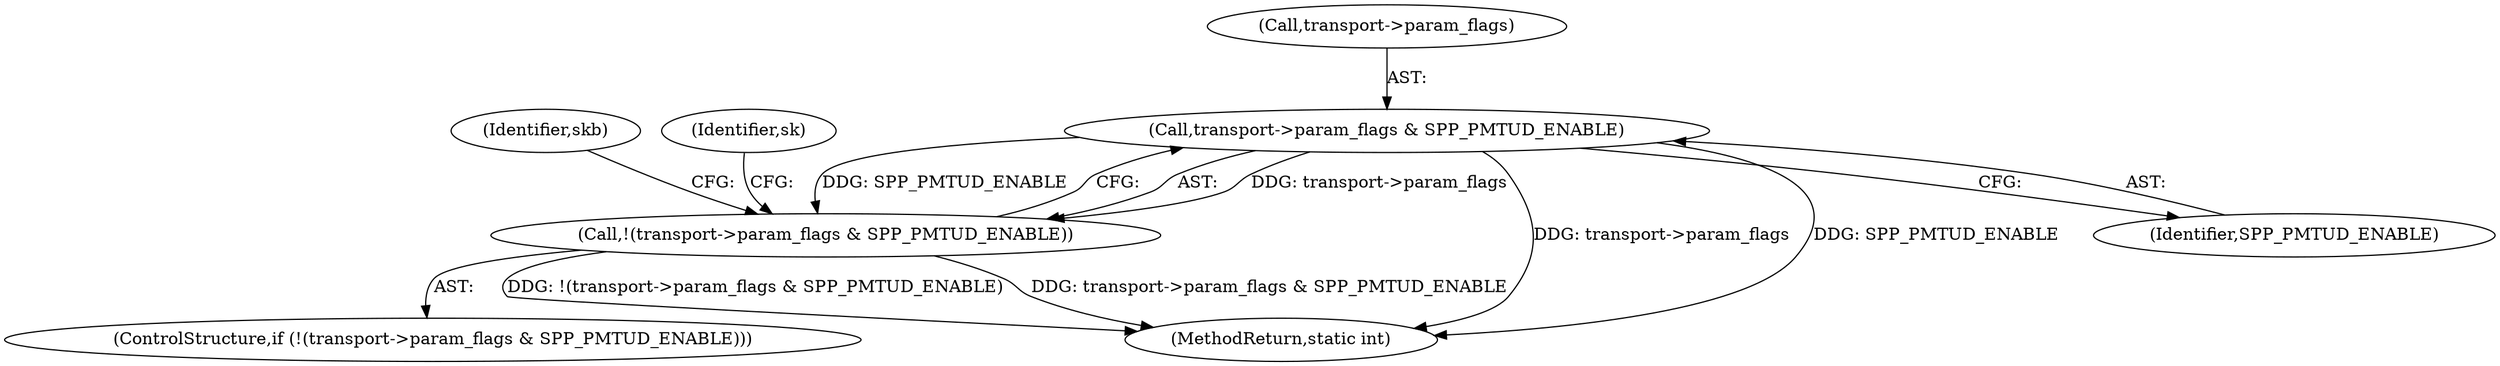 digraph "0_linux_95ee62083cb6453e056562d91f597552021e6ae7_0@pointer" {
"1000241" [label="(Call,transport->param_flags & SPP_PMTUD_ENABLE)"];
"1000240" [label="(Call,!(transport->param_flags & SPP_PMTUD_ENABLE))"];
"1000241" [label="(Call,transport->param_flags & SPP_PMTUD_ENABLE)"];
"1000263" [label="(MethodReturn,static int)"];
"1000242" [label="(Call,transport->param_flags)"];
"1000240" [label="(Call,!(transport->param_flags & SPP_PMTUD_ENABLE))"];
"1000239" [label="(ControlStructure,if (!(transport->param_flags & SPP_PMTUD_ENABLE)))"];
"1000245" [label="(Identifier,SPP_PMTUD_ENABLE)"];
"1000248" [label="(Identifier,skb)"];
"1000253" [label="(Identifier,sk)"];
"1000241" -> "1000240"  [label="AST: "];
"1000241" -> "1000245"  [label="CFG: "];
"1000242" -> "1000241"  [label="AST: "];
"1000245" -> "1000241"  [label="AST: "];
"1000240" -> "1000241"  [label="CFG: "];
"1000241" -> "1000263"  [label="DDG: transport->param_flags"];
"1000241" -> "1000263"  [label="DDG: SPP_PMTUD_ENABLE"];
"1000241" -> "1000240"  [label="DDG: transport->param_flags"];
"1000241" -> "1000240"  [label="DDG: SPP_PMTUD_ENABLE"];
"1000240" -> "1000239"  [label="AST: "];
"1000248" -> "1000240"  [label="CFG: "];
"1000253" -> "1000240"  [label="CFG: "];
"1000240" -> "1000263"  [label="DDG: !(transport->param_flags & SPP_PMTUD_ENABLE)"];
"1000240" -> "1000263"  [label="DDG: transport->param_flags & SPP_PMTUD_ENABLE"];
}
